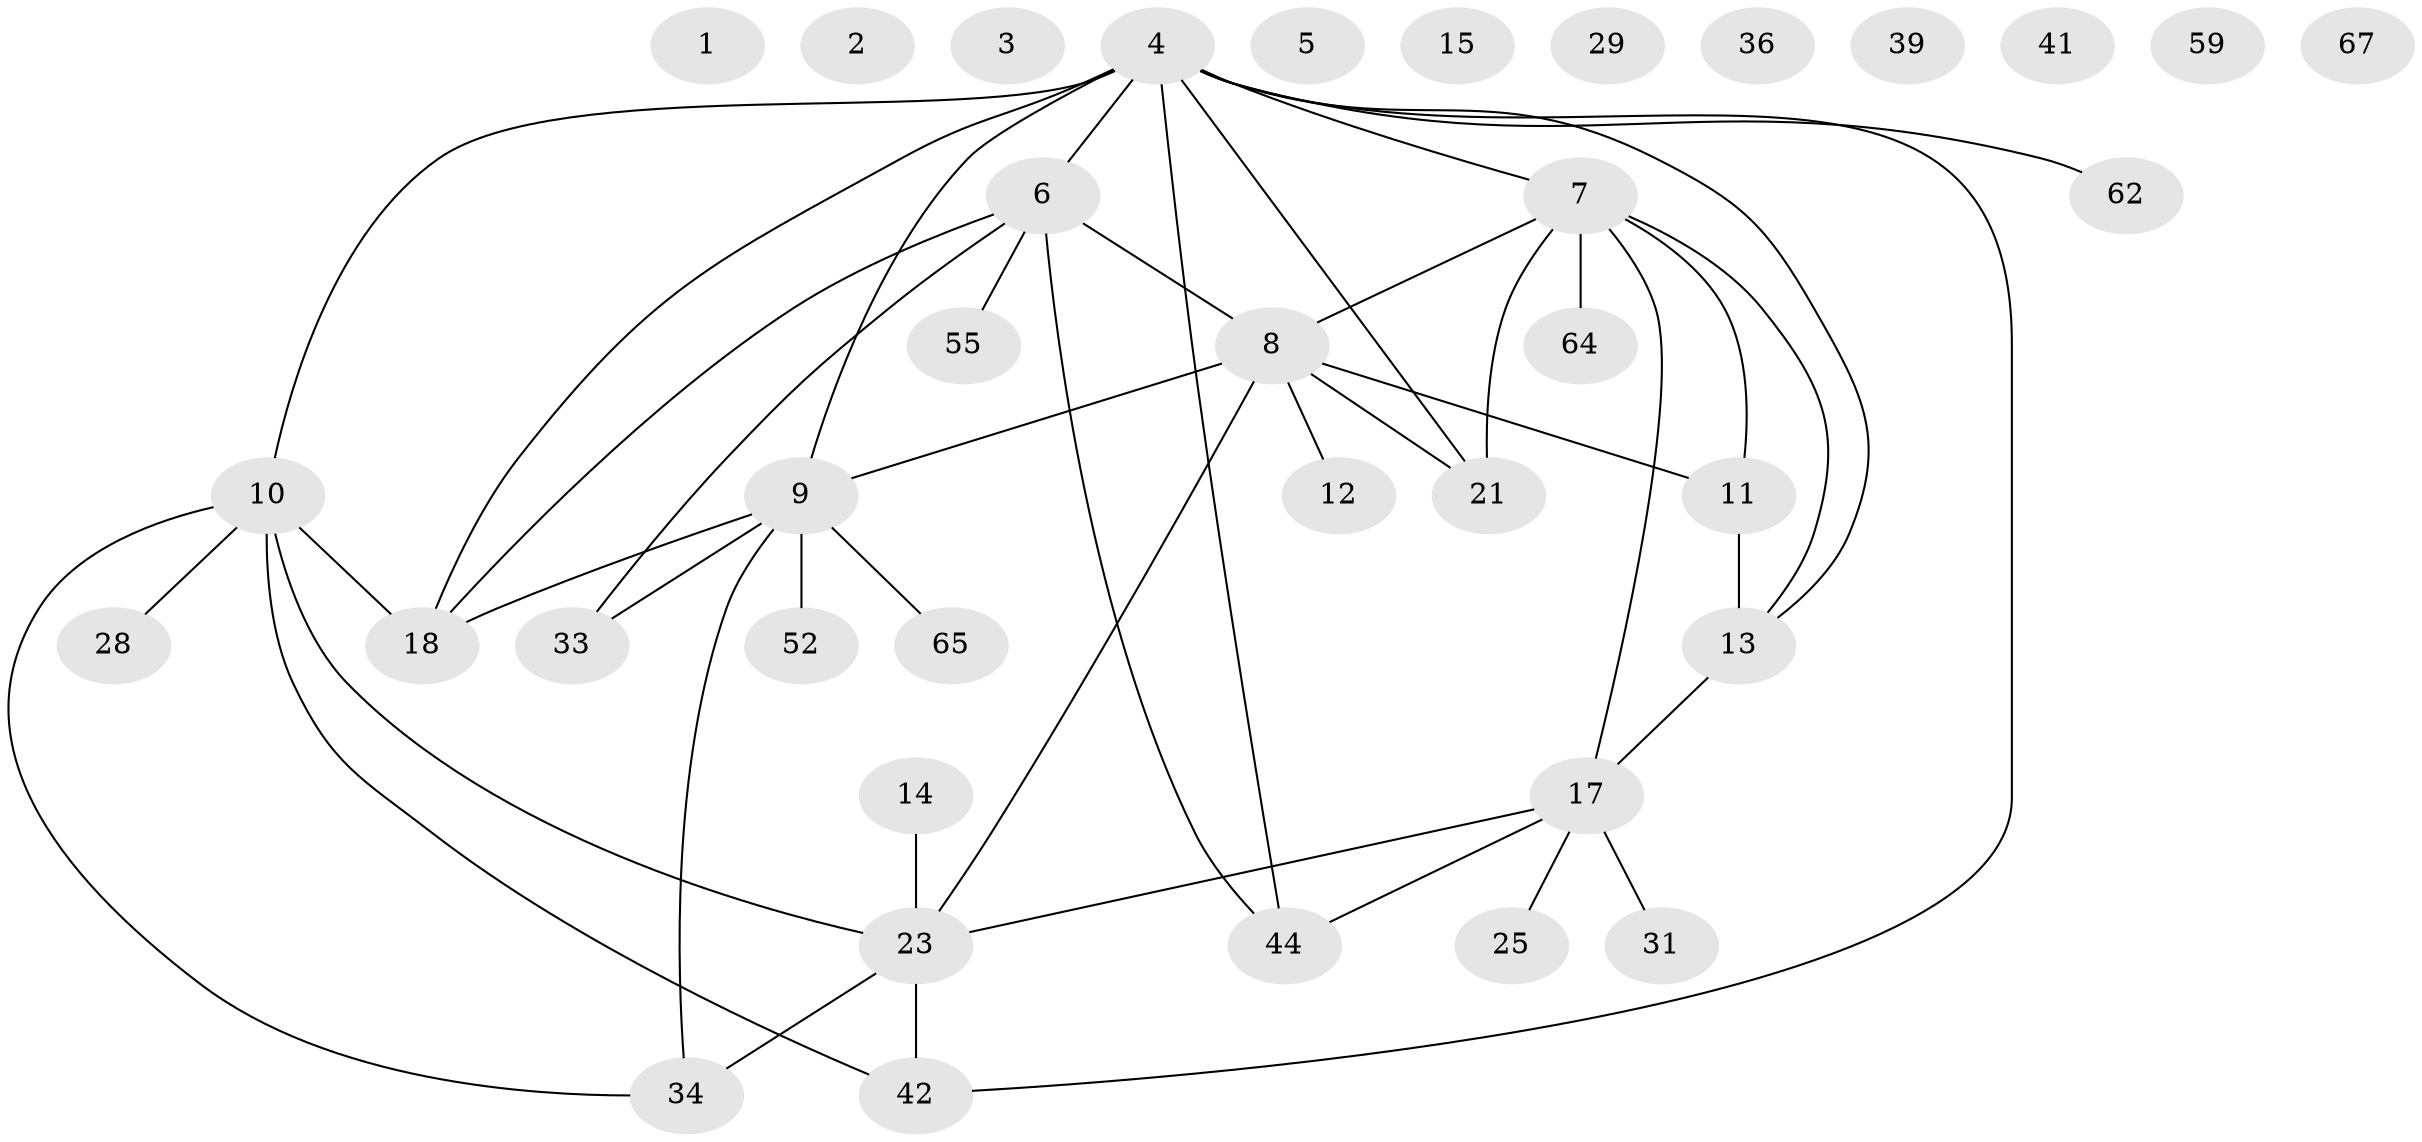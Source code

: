 // original degree distribution, {0: 0.13333333333333333, 4: 0.14666666666666667, 1: 0.21333333333333335, 5: 0.09333333333333334, 3: 0.17333333333333334, 2: 0.21333333333333335, 6: 0.013333333333333334, 8: 0.013333333333333334}
// Generated by graph-tools (version 1.1) at 2025/13/03/09/25 04:13:10]
// undirected, 37 vertices, 45 edges
graph export_dot {
graph [start="1"]
  node [color=gray90,style=filled];
  1;
  2;
  3;
  4 [super="+32+46+49+71"];
  5 [super="+22"];
  6 [super="+19+27+38+50"];
  7 [super="+24+45+75"];
  8 [super="+61+63"];
  9 [super="+43+51"];
  10 [super="+53+58+66"];
  11 [super="+20+56"];
  12;
  13 [super="+70+74"];
  14 [super="+16+37"];
  15;
  17 [super="+26+48+54+68"];
  18 [super="+73"];
  21;
  23 [super="+30"];
  25;
  28;
  29;
  31;
  33 [super="+35"];
  34 [super="+40+57"];
  36;
  39;
  41;
  42 [super="+47"];
  44 [super="+69+72"];
  52 [super="+60"];
  55;
  59;
  62;
  64;
  65;
  67;
  4 -- 62 [weight=2];
  4 -- 21;
  4 -- 6 [weight=3];
  4 -- 42;
  4 -- 13;
  4 -- 7;
  4 -- 9;
  4 -- 18;
  4 -- 44;
  4 -- 10;
  6 -- 18 [weight=2];
  6 -- 44;
  6 -- 55;
  6 -- 8;
  6 -- 33;
  7 -- 21;
  7 -- 8;
  7 -- 64;
  7 -- 11;
  7 -- 13;
  7 -- 17;
  8 -- 11;
  8 -- 21;
  8 -- 12;
  8 -- 9;
  8 -- 23;
  9 -- 18;
  9 -- 65;
  9 -- 52;
  9 -- 33;
  9 -- 34;
  10 -- 42;
  10 -- 23;
  10 -- 34;
  10 -- 18;
  10 -- 28;
  11 -- 13;
  13 -- 17 [weight=2];
  14 -- 23;
  17 -- 25;
  17 -- 31;
  17 -- 44 [weight=2];
  17 -- 23;
  23 -- 42;
  23 -- 34;
}
